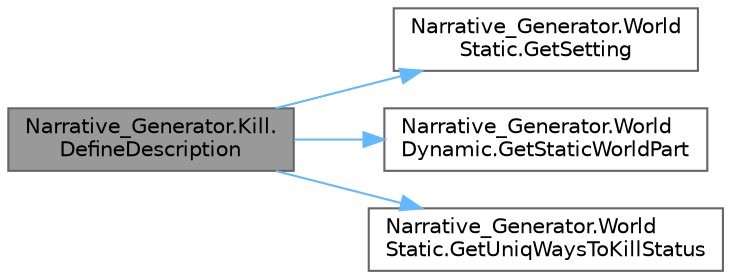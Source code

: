 digraph "Narrative_Generator.Kill.DefineDescription"
{
 // LATEX_PDF_SIZE
  bgcolor="transparent";
  edge [fontname=Helvetica,fontsize=10,labelfontname=Helvetica,labelfontsize=10];
  node [fontname=Helvetica,fontsize=10,shape=box,height=0.2,width=0.4];
  rankdir="LR";
  Node1 [label="Narrative_Generator.Kill.\lDefineDescription",height=0.2,width=0.4,color="gray40", fillcolor="grey60", style="filled", fontcolor="black",tooltip="A method that creates a description of the action."];
  Node1 -> Node2 [color="steelblue1",style="solid"];
  Node2 [label="Narrative_Generator.World\lStatic.GetSetting",height=0.2,width=0.4,color="grey40", fillcolor="white", style="filled",URL="$class_narrative___generator_1_1_world_static.html#ad19d52cc2e6443e1d79d6edbd5eef9ea",tooltip="Returns information about the current setting."];
  Node1 -> Node3 [color="steelblue1",style="solid"];
  Node3 [label="Narrative_Generator.World\lDynamic.GetStaticWorldPart",height=0.2,width=0.4,color="grey40", fillcolor="white", style="filled",URL="$class_narrative___generator_1_1_world_dynamic.html#af84d5b47653c246de39ebfa7b791826a",tooltip="Returns a component with the static part of the state of this storyworld."];
  Node1 -> Node4 [color="steelblue1",style="solid"];
  Node4 [label="Narrative_Generator.World\lStatic.GetUniqWaysToKillStatus",height=0.2,width=0.4,color="grey40", fillcolor="white", style="filled",URL="$class_narrative___generator_1_1_world_static.html#ae93d648e3ccc26fc84ec54c7414ae40c",tooltip="Returns whether the unique kill descriptions rule is enabled or not."];
}
